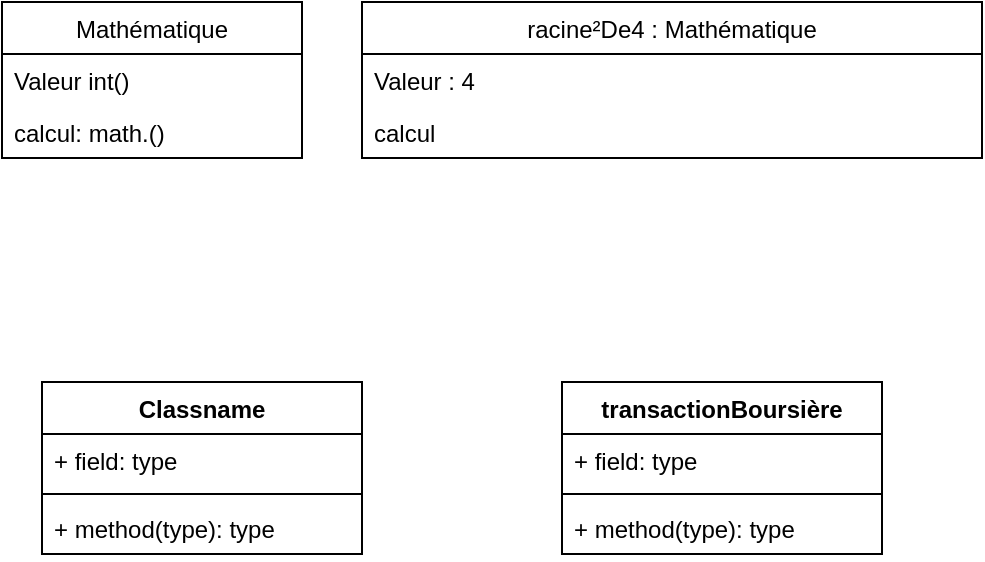 <mxfile version="20.8.10" type="github">
  <diagram id="C5RBs43oDa-KdzZeNtuy" name="Page-1">
    <mxGraphModel dx="1194" dy="770" grid="1" gridSize="10" guides="1" tooltips="1" connect="1" arrows="1" fold="1" page="1" pageScale="1" pageWidth="827" pageHeight="1169" math="0" shadow="0">
      <root>
        <mxCell id="WIyWlLk6GJQsqaUBKTNV-0" />
        <mxCell id="WIyWlLk6GJQsqaUBKTNV-1" parent="WIyWlLk6GJQsqaUBKTNV-0" />
        <mxCell id="fscB0jBE0a1TeuX1BrEp-1" value="racine²De4 : Mathématique" style="swimlane;fontStyle=0;childLayout=stackLayout;horizontal=1;startSize=26;fillColor=none;horizontalStack=0;resizeParent=1;resizeParentMax=0;resizeLast=0;collapsible=1;marginBottom=0;" vertex="1" parent="WIyWlLk6GJQsqaUBKTNV-1">
          <mxGeometry x="200" y="120" width="310" height="78" as="geometry" />
        </mxCell>
        <mxCell id="fscB0jBE0a1TeuX1BrEp-2" value="Valeur : 4" style="text;strokeColor=none;fillColor=none;align=left;verticalAlign=top;spacingLeft=4;spacingRight=4;overflow=hidden;rotatable=0;points=[[0,0.5],[1,0.5]];portConstraint=eastwest;" vertex="1" parent="fscB0jBE0a1TeuX1BrEp-1">
          <mxGeometry y="26" width="310" height="26" as="geometry" />
        </mxCell>
        <mxCell id="fscB0jBE0a1TeuX1BrEp-3" value="calcul" style="text;strokeColor=none;fillColor=none;align=left;verticalAlign=top;spacingLeft=4;spacingRight=4;overflow=hidden;rotatable=0;points=[[0,0.5],[1,0.5]];portConstraint=eastwest;" vertex="1" parent="fscB0jBE0a1TeuX1BrEp-1">
          <mxGeometry y="52" width="310" height="26" as="geometry" />
        </mxCell>
        <mxCell id="fscB0jBE0a1TeuX1BrEp-6" value="Mathématique" style="swimlane;fontStyle=0;childLayout=stackLayout;horizontal=1;startSize=26;fillColor=none;horizontalStack=0;resizeParent=1;resizeParentMax=0;resizeLast=0;collapsible=1;marginBottom=0;" vertex="1" parent="WIyWlLk6GJQsqaUBKTNV-1">
          <mxGeometry x="20" y="120" width="150" height="78" as="geometry" />
        </mxCell>
        <mxCell id="fscB0jBE0a1TeuX1BrEp-7" value="Valeur int()" style="text;strokeColor=none;fillColor=none;align=left;verticalAlign=top;spacingLeft=4;spacingRight=4;overflow=hidden;rotatable=0;points=[[0,0.5],[1,0.5]];portConstraint=eastwest;" vertex="1" parent="fscB0jBE0a1TeuX1BrEp-6">
          <mxGeometry y="26" width="150" height="26" as="geometry" />
        </mxCell>
        <mxCell id="fscB0jBE0a1TeuX1BrEp-8" value="calcul: math.()" style="text;strokeColor=none;fillColor=none;align=left;verticalAlign=top;spacingLeft=4;spacingRight=4;overflow=hidden;rotatable=0;points=[[0,0.5],[1,0.5]];portConstraint=eastwest;" vertex="1" parent="fscB0jBE0a1TeuX1BrEp-6">
          <mxGeometry y="52" width="150" height="26" as="geometry" />
        </mxCell>
        <mxCell id="fscB0jBE0a1TeuX1BrEp-19" value="Classname" style="swimlane;fontStyle=1;align=center;verticalAlign=top;childLayout=stackLayout;horizontal=1;startSize=26;horizontalStack=0;resizeParent=1;resizeParentMax=0;resizeLast=0;collapsible=1;marginBottom=0;" vertex="1" parent="WIyWlLk6GJQsqaUBKTNV-1">
          <mxGeometry x="40" y="310" width="160" height="86" as="geometry" />
        </mxCell>
        <mxCell id="fscB0jBE0a1TeuX1BrEp-20" value="+ field: type" style="text;strokeColor=none;fillColor=none;align=left;verticalAlign=top;spacingLeft=4;spacingRight=4;overflow=hidden;rotatable=0;points=[[0,0.5],[1,0.5]];portConstraint=eastwest;" vertex="1" parent="fscB0jBE0a1TeuX1BrEp-19">
          <mxGeometry y="26" width="160" height="26" as="geometry" />
        </mxCell>
        <mxCell id="fscB0jBE0a1TeuX1BrEp-21" value="" style="line;strokeWidth=1;fillColor=none;align=left;verticalAlign=middle;spacingTop=-1;spacingLeft=3;spacingRight=3;rotatable=0;labelPosition=right;points=[];portConstraint=eastwest;strokeColor=inherit;" vertex="1" parent="fscB0jBE0a1TeuX1BrEp-19">
          <mxGeometry y="52" width="160" height="8" as="geometry" />
        </mxCell>
        <mxCell id="fscB0jBE0a1TeuX1BrEp-22" value="+ method(type): type" style="text;strokeColor=none;fillColor=none;align=left;verticalAlign=top;spacingLeft=4;spacingRight=4;overflow=hidden;rotatable=0;points=[[0,0.5],[1,0.5]];portConstraint=eastwest;" vertex="1" parent="fscB0jBE0a1TeuX1BrEp-19">
          <mxGeometry y="60" width="160" height="26" as="geometry" />
        </mxCell>
        <mxCell id="fscB0jBE0a1TeuX1BrEp-23" value="transactionBoursière" style="swimlane;fontStyle=1;align=center;verticalAlign=top;childLayout=stackLayout;horizontal=1;startSize=26;horizontalStack=0;resizeParent=1;resizeParentMax=0;resizeLast=0;collapsible=1;marginBottom=0;" vertex="1" parent="WIyWlLk6GJQsqaUBKTNV-1">
          <mxGeometry x="300" y="310" width="160" height="86" as="geometry" />
        </mxCell>
        <mxCell id="fscB0jBE0a1TeuX1BrEp-24" value="+ field: type" style="text;strokeColor=none;fillColor=none;align=left;verticalAlign=top;spacingLeft=4;spacingRight=4;overflow=hidden;rotatable=0;points=[[0,0.5],[1,0.5]];portConstraint=eastwest;" vertex="1" parent="fscB0jBE0a1TeuX1BrEp-23">
          <mxGeometry y="26" width="160" height="26" as="geometry" />
        </mxCell>
        <mxCell id="fscB0jBE0a1TeuX1BrEp-25" value="" style="line;strokeWidth=1;fillColor=none;align=left;verticalAlign=middle;spacingTop=-1;spacingLeft=3;spacingRight=3;rotatable=0;labelPosition=right;points=[];portConstraint=eastwest;strokeColor=inherit;" vertex="1" parent="fscB0jBE0a1TeuX1BrEp-23">
          <mxGeometry y="52" width="160" height="8" as="geometry" />
        </mxCell>
        <mxCell id="fscB0jBE0a1TeuX1BrEp-26" value="+ method(type): type" style="text;strokeColor=none;fillColor=none;align=left;verticalAlign=top;spacingLeft=4;spacingRight=4;overflow=hidden;rotatable=0;points=[[0,0.5],[1,0.5]];portConstraint=eastwest;" vertex="1" parent="fscB0jBE0a1TeuX1BrEp-23">
          <mxGeometry y="60" width="160" height="26" as="geometry" />
        </mxCell>
      </root>
    </mxGraphModel>
  </diagram>
</mxfile>

